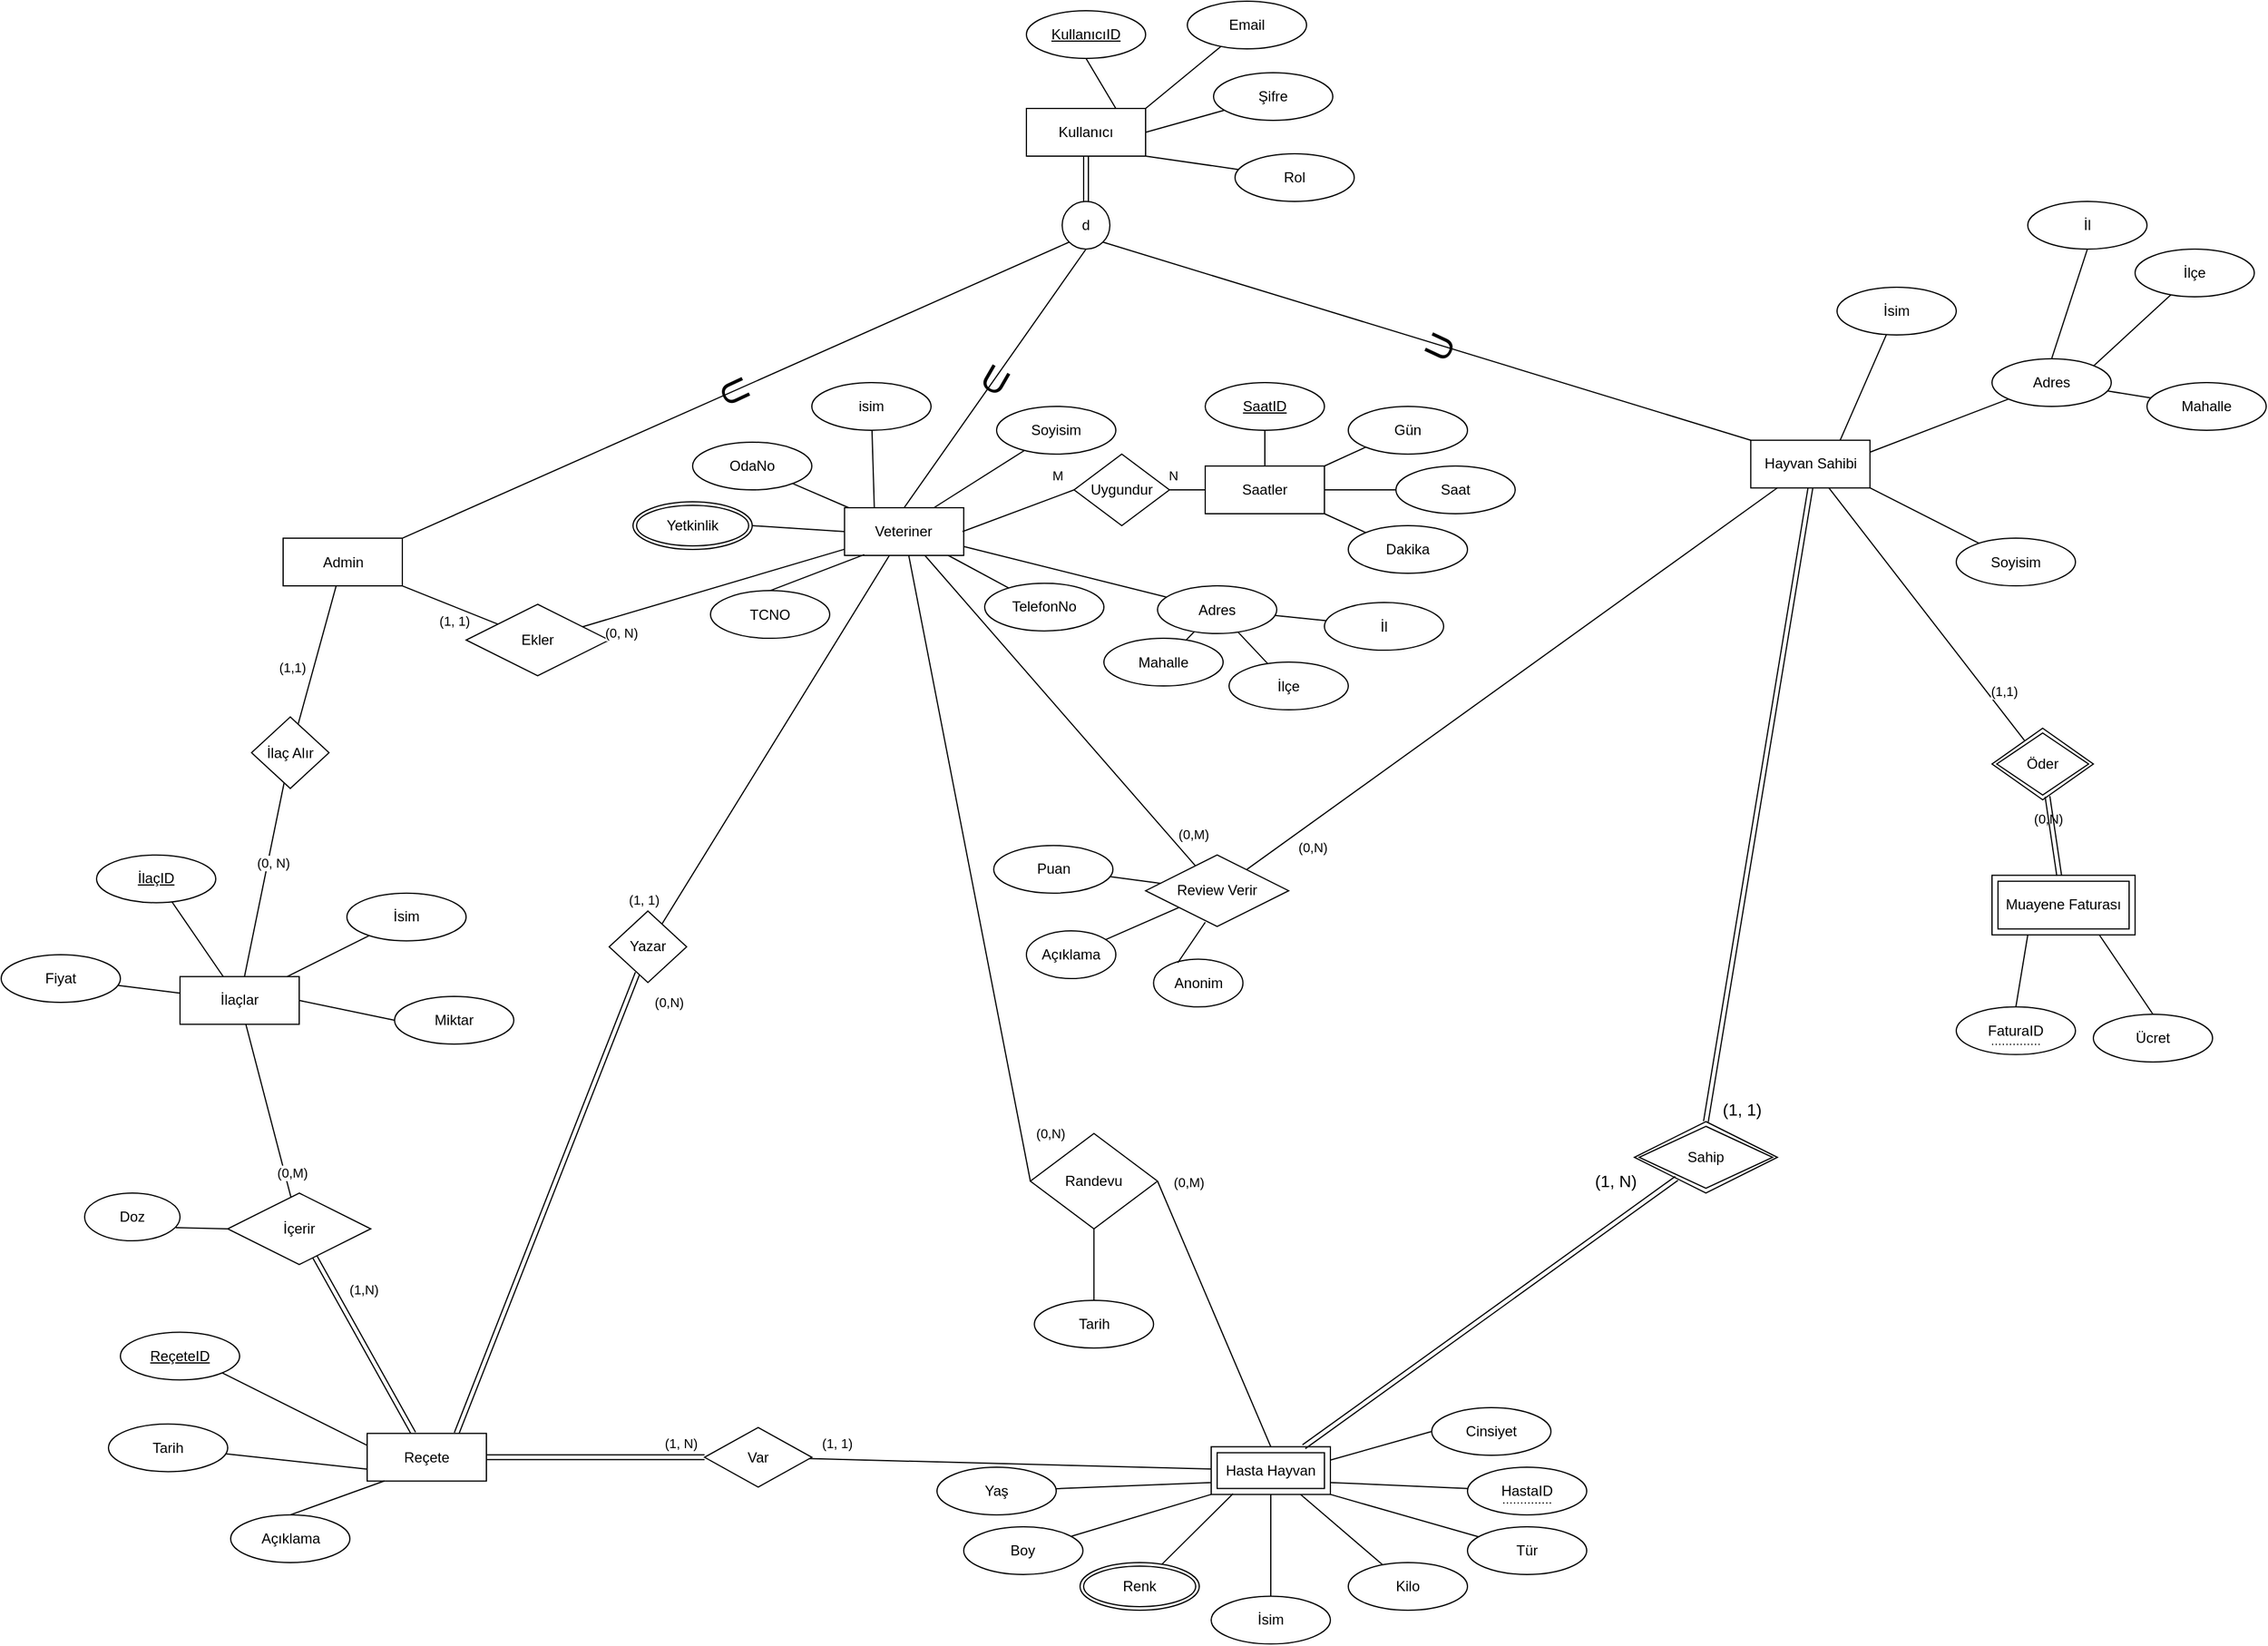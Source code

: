 <mxfile version="24.7.5">
  <diagram name="Page-1" id="fZKm7Af-g2m0m1a-PwxX">
    <mxGraphModel dx="1914" dy="988" grid="1" gridSize="10" guides="1" tooltips="1" connect="1" arrows="1" fold="1" page="1" pageScale="1" pageWidth="827" pageHeight="1169" math="0" shadow="0">
      <root>
        <mxCell id="0" />
        <mxCell id="1" parent="0" />
        <mxCell id="nyG1XUAcQwxvFXvys1hA-1" value="Hayvan Sahibi" style="whiteSpace=wrap;html=1;align=center;" parent="1" vertex="1">
          <mxGeometry x="2067.64" y="958.36" width="100" height="40" as="geometry" />
        </mxCell>
        <mxCell id="nyG1XUAcQwxvFXvys1hA-2" value="İlaçlar&lt;span style=&quot;color: rgba(0, 0, 0, 0); font-family: monospace; font-size: 0px; text-align: start; text-wrap: nowrap;&quot;&gt;%3CmxGraphModel%3E%3Croot%3E%3CmxCell%20id%3D%220%22%2F%3E%3CmxCell%20id%3D%221%22%20parent%3D%220%22%2F%3E%3CmxCell%20id%3D%222%22%20value%3D%22Oda%22%20style%3D%22whiteSpace%3Dwrap%3Bhtml%3D1%3Balign%3Dcenter%3B%22%20vertex%3D%221%22%20parent%3D%221%22%3E%3CmxGeometry%20x%3D%22410%22%20y%3D%22320%22%20width%3D%22100%22%20height%3D%2240%22%20as%3D%22geometry%22%2F%3E%3C%2FmxCell%3E%3C%2Froot%3E%3C%2FmxGraphModel%3E&lt;/span&gt;" style="whiteSpace=wrap;html=1;align=center;" parent="1" vertex="1">
          <mxGeometry x="750" y="1408.36" width="100" height="40" as="geometry" />
        </mxCell>
        <mxCell id="nyG1XUAcQwxvFXvys1hA-3" value="Veteriner" style="whiteSpace=wrap;html=1;align=center;" parent="1" vertex="1">
          <mxGeometry x="1307.41" y="1015" width="100" height="40" as="geometry" />
        </mxCell>
        <mxCell id="nyG1XUAcQwxvFXvys1hA-4" value="Hasta Hayvan" style="shape=ext;margin=3;double=1;whiteSpace=wrap;html=1;align=center;" parent="1" vertex="1">
          <mxGeometry x="1615" y="1802.83" width="100" height="40" as="geometry" />
        </mxCell>
        <mxCell id="nyG1XUAcQwxvFXvys1hA-5" value="İsim" style="ellipse;whiteSpace=wrap;html=1;align=center;" parent="1" vertex="1">
          <mxGeometry x="2140" y="830" width="100" height="40" as="geometry" />
        </mxCell>
        <mxCell id="nyG1XUAcQwxvFXvys1hA-6" value="İsim" style="ellipse;whiteSpace=wrap;html=1;align=center;" parent="1" vertex="1">
          <mxGeometry x="1615" y="1928.28" width="100" height="40" as="geometry" />
        </mxCell>
        <mxCell id="nyG1XUAcQwxvFXvys1hA-7" value="Adres" style="ellipse;whiteSpace=wrap;html=1;align=center;" parent="1" vertex="1">
          <mxGeometry x="2270" y="890" width="100" height="40" as="geometry" />
        </mxCell>
        <mxCell id="nyG1XUAcQwxvFXvys1hA-8" value="İlçe" style="ellipse;whiteSpace=wrap;html=1;align=center;" parent="1" vertex="1">
          <mxGeometry x="2390" y="798" width="100" height="40" as="geometry" />
        </mxCell>
        <mxCell id="nyG1XUAcQwxvFXvys1hA-9" value="Mahalle" style="ellipse;whiteSpace=wrap;html=1;align=center;" parent="1" vertex="1">
          <mxGeometry x="2400" y="910" width="100" height="40" as="geometry" />
        </mxCell>
        <mxCell id="nyG1XUAcQwxvFXvys1hA-10" value="Tarih" style="ellipse;whiteSpace=wrap;html=1;align=center;" parent="1" vertex="1">
          <mxGeometry x="1466.66" y="1680" width="100" height="40" as="geometry" />
        </mxCell>
        <mxCell id="nyG1XUAcQwxvFXvys1hA-11" value="" style="endArrow=none;html=1;rounded=0;entryX=1;entryY=0.75;entryDx=0;entryDy=0;" parent="1" source="nyG1XUAcQwxvFXvys1hA-33" target="nyG1XUAcQwxvFXvys1hA-4" edge="1">
          <mxGeometry relative="1" as="geometry">
            <mxPoint x="1915" y="1712.83" as="sourcePoint" />
            <mxPoint x="2075" y="1712.83" as="targetPoint" />
          </mxGeometry>
        </mxCell>
        <mxCell id="nyG1XUAcQwxvFXvys1hA-12" value="" style="endArrow=none;html=1;rounded=0;exitX=0.5;exitY=1;exitDx=0;exitDy=0;" parent="1" source="nyG1XUAcQwxvFXvys1hA-4" target="nyG1XUAcQwxvFXvys1hA-6" edge="1">
          <mxGeometry relative="1" as="geometry">
            <mxPoint x="1925" y="1722.83" as="sourcePoint" />
            <mxPoint x="2085" y="1722.83" as="targetPoint" />
          </mxGeometry>
        </mxCell>
        <mxCell id="nyG1XUAcQwxvFXvys1hA-13" value="" style="endArrow=none;html=1;rounded=0;exitX=1;exitY=0;exitDx=0;exitDy=0;" parent="1" source="nyG1XUAcQwxvFXvys1hA-7" target="nyG1XUAcQwxvFXvys1hA-8" edge="1">
          <mxGeometry relative="1" as="geometry">
            <mxPoint x="1715" y="833.36" as="sourcePoint" />
            <mxPoint x="1875" y="833.36" as="targetPoint" />
          </mxGeometry>
        </mxCell>
        <mxCell id="nyG1XUAcQwxvFXvys1hA-14" value="" style="endArrow=none;html=1;rounded=0;" parent="1" source="nyG1XUAcQwxvFXvys1hA-7" target="nyG1XUAcQwxvFXvys1hA-9" edge="1">
          <mxGeometry relative="1" as="geometry">
            <mxPoint x="1611" y="967.36" as="sourcePoint" />
            <mxPoint x="1885" y="843.36" as="targetPoint" />
          </mxGeometry>
        </mxCell>
        <mxCell id="nyG1XUAcQwxvFXvys1hA-15" value="" style="endArrow=none;html=1;rounded=0;exitX=1;exitY=0.25;exitDx=0;exitDy=0;" parent="1" source="nyG1XUAcQwxvFXvys1hA-1" target="nyG1XUAcQwxvFXvys1hA-7" edge="1">
          <mxGeometry relative="1" as="geometry">
            <mxPoint x="1810" y="928.36" as="sourcePoint" />
            <mxPoint x="1970" y="928.36" as="targetPoint" />
          </mxGeometry>
        </mxCell>
        <mxCell id="nyG1XUAcQwxvFXvys1hA-16" value="" style="endArrow=none;html=1;rounded=0;shape=link;" parent="1" source="nyG1XUAcQwxvFXvys1hA-129" target="nyG1XUAcQwxvFXvys1hA-133" edge="1">
          <mxGeometry relative="1" as="geometry">
            <mxPoint x="949.793" y="1811.72" as="sourcePoint" />
            <mxPoint x="881.714" y="1680.646" as="targetPoint" />
          </mxGeometry>
        </mxCell>
        <mxCell id="nyG1XUAcQwxvFXvys1hA-17" value="(1,N)" style="edgeLabel;html=1;align=center;verticalAlign=middle;resizable=0;points=[];" parent="nyG1XUAcQwxvFXvys1hA-16" vertex="1" connectable="0">
          <mxGeometry x="0.035" y="-3" relative="1" as="geometry">
            <mxPoint x="-2" y="-43" as="offset" />
          </mxGeometry>
        </mxCell>
        <mxCell id="nyG1XUAcQwxvFXvys1hA-18" value="" style="endArrow=none;html=1;rounded=0;entryX=0.5;entryY=1;entryDx=0;entryDy=0;" parent="1" source="nyG1XUAcQwxvFXvys1hA-10" target="nyG1XUAcQwxvFXvys1hA-154" edge="1">
          <mxGeometry relative="1" as="geometry">
            <mxPoint x="1267.41" y="1770" as="sourcePoint" />
            <mxPoint x="1485" y="1650" as="targetPoint" />
          </mxGeometry>
        </mxCell>
        <mxCell id="nyG1XUAcQwxvFXvys1hA-19" value="isim" style="ellipse;whiteSpace=wrap;html=1;align=center;" parent="1" vertex="1">
          <mxGeometry x="1280.0" y="910" width="100" height="40" as="geometry" />
        </mxCell>
        <mxCell id="nyG1XUAcQwxvFXvys1hA-20" value="" style="endArrow=none;html=1;rounded=0;exitX=0.25;exitY=0;exitDx=0;exitDy=0;" parent="1" source="nyG1XUAcQwxvFXvys1hA-3" target="nyG1XUAcQwxvFXvys1hA-19" edge="1">
          <mxGeometry relative="1" as="geometry">
            <mxPoint x="1467.41" y="977" as="sourcePoint" />
            <mxPoint x="1507.41" y="965" as="targetPoint" />
          </mxGeometry>
        </mxCell>
        <mxCell id="nyG1XUAcQwxvFXvys1hA-21" value="" style="endArrow=none;html=1;rounded=0;exitX=0.75;exitY=0;exitDx=0;exitDy=0;" parent="1" source="nyG1XUAcQwxvFXvys1hA-1" target="nyG1XUAcQwxvFXvys1hA-5" edge="1">
          <mxGeometry relative="1" as="geometry">
            <mxPoint x="2207.64" y="1098.36" as="sourcePoint" />
            <mxPoint x="2367.64" y="1098.36" as="targetPoint" />
          </mxGeometry>
        </mxCell>
        <mxCell id="nyG1XUAcQwxvFXvys1hA-22" value="" style="endArrow=none;html=1;rounded=0;shape=link;entryX=0.5;entryY=1;entryDx=0;entryDy=0;exitX=0.5;exitY=0;exitDx=0;exitDy=0;" parent="1" source="nyG1XUAcQwxvFXvys1hA-24" target="nyG1XUAcQwxvFXvys1hA-1" edge="1">
          <mxGeometry relative="1" as="geometry">
            <mxPoint x="1615" y="2393.36" as="sourcePoint" />
            <mxPoint x="2603.856" y="1391.72" as="targetPoint" />
          </mxGeometry>
        </mxCell>
        <mxCell id="nyG1XUAcQwxvFXvys1hA-23" value="&lt;span style=&quot;font-size: 14px;&quot;&gt;(1, N)&lt;/span&gt;" style="edgeLabel;html=1;align=center;verticalAlign=middle;resizable=0;points=[];" parent="nyG1XUAcQwxvFXvys1hA-22" connectable="0" vertex="1">
          <mxGeometry x="-0.072" y="-3" relative="1" as="geometry">
            <mxPoint x="-120" y="296" as="offset" />
          </mxGeometry>
        </mxCell>
        <mxCell id="nyG1XUAcQwxvFXvys1hA-24" value="Sahip" style="shape=rhombus;double=1;perimeter=rhombusPerimeter;whiteSpace=wrap;html=1;align=center;" parent="1" vertex="1">
          <mxGeometry x="1970" y="1530" width="120" height="60" as="geometry" />
        </mxCell>
        <mxCell id="nyG1XUAcQwxvFXvys1hA-25" value="&lt;span&gt;İlaçID&lt;/span&gt;" style="ellipse;whiteSpace=wrap;html=1;align=center;fontStyle=4" parent="1" vertex="1">
          <mxGeometry x="680" y="1306.36" width="100" height="40" as="geometry" />
        </mxCell>
        <mxCell id="nyG1XUAcQwxvFXvys1hA-26" value="" style="endArrow=none;html=1;rounded=0;" parent="1" source="nyG1XUAcQwxvFXvys1hA-2" target="nyG1XUAcQwxvFXvys1hA-25" edge="1">
          <mxGeometry relative="1" as="geometry">
            <mxPoint x="180" y="1398.36" as="sourcePoint" />
            <mxPoint x="340" y="1398.36" as="targetPoint" />
          </mxGeometry>
        </mxCell>
        <mxCell id="nyG1XUAcQwxvFXvys1hA-27" value="İsim" style="ellipse;whiteSpace=wrap;html=1;align=center;" parent="1" vertex="1">
          <mxGeometry x="890" y="1338.36" width="100" height="40" as="geometry" />
        </mxCell>
        <mxCell id="nyG1XUAcQwxvFXvys1hA-28" value="" style="endArrow=none;html=1;rounded=0;" parent="1" source="nyG1XUAcQwxvFXvys1hA-2" target="nyG1XUAcQwxvFXvys1hA-27" edge="1">
          <mxGeometry relative="1" as="geometry">
            <mxPoint x="180" y="1398.36" as="sourcePoint" />
            <mxPoint x="340" y="1398.36" as="targetPoint" />
          </mxGeometry>
        </mxCell>
        <mxCell id="nyG1XUAcQwxvFXvys1hA-29" value="" style="endArrow=none;html=1;rounded=0;" parent="1" source="nyG1XUAcQwxvFXvys1hA-30" target="nyG1XUAcQwxvFXvys1hA-2" edge="1">
          <mxGeometry relative="1" as="geometry">
            <mxPoint x="670" y="1388.36" as="sourcePoint" />
            <mxPoint x="350" y="1408.36" as="targetPoint" />
          </mxGeometry>
        </mxCell>
        <mxCell id="nyG1XUAcQwxvFXvys1hA-30" value="Fiyat" style="ellipse;whiteSpace=wrap;html=1;align=center;" parent="1" vertex="1">
          <mxGeometry x="600" y="1390" width="100" height="40" as="geometry" />
        </mxCell>
        <mxCell id="nyG1XUAcQwxvFXvys1hA-31" value="" style="endArrow=none;html=1;rounded=0;exitX=0;exitY=0.25;exitDx=0;exitDy=0;entryX=1;entryY=1;entryDx=0;entryDy=0;" parent="1" source="nyG1XUAcQwxvFXvys1hA-129" target="nyG1XUAcQwxvFXvys1hA-130" edge="1">
          <mxGeometry relative="1" as="geometry">
            <mxPoint x="921.905" y="1811.72" as="sourcePoint" />
            <mxPoint x="791.019" y="1742.406" as="targetPoint" />
          </mxGeometry>
        </mxCell>
        <mxCell id="nyG1XUAcQwxvFXvys1hA-32" value="" style="group" parent="1" vertex="1" connectable="0">
          <mxGeometry x="1830" y="1820" width="100" height="40" as="geometry" />
        </mxCell>
        <mxCell id="nyG1XUAcQwxvFXvys1hA-33" value="HastaID" style="ellipse;whiteSpace=wrap;html=1;align=center;" parent="nyG1XUAcQwxvFXvys1hA-32" vertex="1">
          <mxGeometry width="100" height="40" as="geometry" />
        </mxCell>
        <mxCell id="nyG1XUAcQwxvFXvys1hA-34" value="" style="endArrow=none;html=1;rounded=0;dashed=1;dashPattern=1 2;" parent="nyG1XUAcQwxvFXvys1hA-32" edge="1">
          <mxGeometry relative="1" as="geometry">
            <mxPoint x="30" y="30" as="sourcePoint" />
            <mxPoint x="70" y="30" as="targetPoint" />
          </mxGeometry>
        </mxCell>
        <mxCell id="nyG1XUAcQwxvFXvys1hA-35" value="" style="resizable=0;html=1;whiteSpace=wrap;align=right;verticalAlign=bottom;" parent="nyG1XUAcQwxvFXvys1hA-34" connectable="0" vertex="1">
          <mxGeometry x="1" relative="1" as="geometry" />
        </mxCell>
        <mxCell id="nyG1XUAcQwxvFXvys1hA-36" value="&lt;div&gt;&lt;br/&gt;&lt;/div&gt;" style="endArrow=none;html=1;rounded=0;entryX=1;entryY=0.5;entryDx=0;entryDy=0;exitX=0.5;exitY=0;exitDx=0;exitDy=0;" parent="1" source="nyG1XUAcQwxvFXvys1hA-4" target="nyG1XUAcQwxvFXvys1hA-154" edge="1">
          <mxGeometry x="0.944" y="-20" relative="1" as="geometry">
            <mxPoint x="1900" y="1460" as="sourcePoint" />
            <mxPoint x="1924.788" y="1363.798" as="targetPoint" />
            <mxPoint as="offset" />
          </mxGeometry>
        </mxCell>
        <mxCell id="nyG1XUAcQwxvFXvys1hA-37" value="(0,M)" style="edgeLabel;html=1;align=center;verticalAlign=middle;resizable=0;points=[];" parent="nyG1XUAcQwxvFXvys1hA-36" vertex="1" connectable="0">
          <mxGeometry x="0.913" y="4" relative="1" as="geometry">
            <mxPoint x="25" y="-11" as="offset" />
          </mxGeometry>
        </mxCell>
        <mxCell id="nyG1XUAcQwxvFXvys1hA-38" value="Yaş" style="ellipse;whiteSpace=wrap;html=1;align=center;" parent="1" vertex="1">
          <mxGeometry x="1385" y="1820" width="100" height="40" as="geometry" />
        </mxCell>
        <mxCell id="nyG1XUAcQwxvFXvys1hA-39" value="Kilo" style="ellipse;whiteSpace=wrap;html=1;align=center;" parent="1" vertex="1">
          <mxGeometry x="1730" y="1900.0" width="100" height="40" as="geometry" />
        </mxCell>
        <mxCell id="nyG1XUAcQwxvFXvys1hA-40" value="Boy" style="ellipse;whiteSpace=wrap;html=1;align=center;" parent="1" vertex="1">
          <mxGeometry x="1407.41" y="1870.0" width="100" height="40" as="geometry" />
        </mxCell>
        <mxCell id="nyG1XUAcQwxvFXvys1hA-41" value="" style="endArrow=none;html=1;rounded=0;entryX=0.75;entryY=1;entryDx=0;entryDy=0;" parent="1" source="nyG1XUAcQwxvFXvys1hA-39" target="nyG1XUAcQwxvFXvys1hA-4" edge="1">
          <mxGeometry relative="1" as="geometry">
            <mxPoint x="1905" y="1392.83" as="sourcePoint" />
            <mxPoint x="2065" y="1392.83" as="targetPoint" />
          </mxGeometry>
        </mxCell>
        <mxCell id="nyG1XUAcQwxvFXvys1hA-42" value="" style="endArrow=none;html=1;rounded=0;entryX=0;entryY=1;entryDx=0;entryDy=0;" parent="1" source="nyG1XUAcQwxvFXvys1hA-40" target="nyG1XUAcQwxvFXvys1hA-4" edge="1">
          <mxGeometry relative="1" as="geometry">
            <mxPoint x="1522" y="1809.83" as="sourcePoint" />
            <mxPoint x="1625" y="1825.83" as="targetPoint" />
          </mxGeometry>
        </mxCell>
        <mxCell id="nyG1XUAcQwxvFXvys1hA-43" value="" style="endArrow=none;html=1;rounded=0;entryX=0;entryY=0.75;entryDx=0;entryDy=0;" parent="1" source="nyG1XUAcQwxvFXvys1hA-38" target="nyG1XUAcQwxvFXvys1hA-4" edge="1">
          <mxGeometry relative="1" as="geometry">
            <mxPoint x="1905" y="1392.83" as="sourcePoint" />
            <mxPoint x="2065" y="1392.83" as="targetPoint" />
          </mxGeometry>
        </mxCell>
        <mxCell id="nyG1XUAcQwxvFXvys1hA-44" value="" style="shape=link;html=1;rounded=0;" parent="1" source="nyG1XUAcQwxvFXvys1hA-4" target="nyG1XUAcQwxvFXvys1hA-24" edge="1">
          <mxGeometry relative="1" as="geometry">
            <mxPoint x="1030" y="2581.07" as="sourcePoint" />
            <mxPoint x="1150" y="2571.64" as="targetPoint" />
          </mxGeometry>
        </mxCell>
        <mxCell id="nyG1XUAcQwxvFXvys1hA-45" value="&lt;font style=&quot;font-size: 14px;&quot;&gt;(1, 1)&lt;/font&gt;" style="edgeLabel;html=1;align=center;verticalAlign=middle;resizable=0;points=[];" parent="nyG1XUAcQwxvFXvys1hA-44" connectable="0" vertex="1">
          <mxGeometry x="-0.035" y="3" relative="1" as="geometry">
            <mxPoint x="218" y="-172" as="offset" />
          </mxGeometry>
        </mxCell>
        <mxCell id="nyG1XUAcQwxvFXvys1hA-46" value="" style="endArrow=none;html=1;rounded=0;" parent="1" source="nyG1XUAcQwxvFXvys1hA-4" target="nyG1XUAcQwxvFXvys1hA-132" edge="1">
          <mxGeometry relative="1" as="geometry">
            <mxPoint x="1775" y="1691.64" as="sourcePoint" />
            <mxPoint x="1296.999" y="1813.141" as="targetPoint" />
          </mxGeometry>
        </mxCell>
        <mxCell id="nyG1XUAcQwxvFXvys1hA-47" value="(1, 1)" style="edgeLabel;html=1;align=center;verticalAlign=middle;resizable=0;points=[];" parent="nyG1XUAcQwxvFXvys1hA-46" vertex="1" connectable="0">
          <mxGeometry x="0.701" y="-3" relative="1" as="geometry">
            <mxPoint x="-28" y="-11" as="offset" />
          </mxGeometry>
        </mxCell>
        <mxCell id="nyG1XUAcQwxvFXvys1hA-48" value="" style="endArrow=none;html=1;rounded=0;shape=link;" parent="1" source="nyG1XUAcQwxvFXvys1hA-132" target="nyG1XUAcQwxvFXvys1hA-129" edge="1">
          <mxGeometry relative="1" as="geometry">
            <mxPoint x="1180.0" y="1811.64" as="sourcePoint" />
            <mxPoint x="1010" y="1828.134" as="targetPoint" />
          </mxGeometry>
        </mxCell>
        <mxCell id="nyG1XUAcQwxvFXvys1hA-49" value="(1, N)" style="edgeLabel;html=1;align=center;verticalAlign=middle;resizable=0;points=[];" parent="nyG1XUAcQwxvFXvys1hA-48" vertex="1" connectable="0">
          <mxGeometry x="-0.002" y="-1" relative="1" as="geometry">
            <mxPoint x="71" y="-11" as="offset" />
          </mxGeometry>
        </mxCell>
        <mxCell id="nyG1XUAcQwxvFXvys1hA-50" value="" style="endArrow=none;html=1;rounded=0;" parent="1" source="nyG1XUAcQwxvFXvys1hA-1" target="nyG1XUAcQwxvFXvys1hA-62" edge="1">
          <mxGeometry relative="1" as="geometry">
            <mxPoint x="1550" y="1128.36" as="sourcePoint" />
            <mxPoint x="2089.456" y="1120.835" as="targetPoint" />
          </mxGeometry>
        </mxCell>
        <mxCell id="nyG1XUAcQwxvFXvys1hA-51" value="(0,N)" style="edgeLabel;html=1;align=center;verticalAlign=middle;resizable=0;points=[];" parent="nyG1XUAcQwxvFXvys1hA-50" vertex="1" connectable="0">
          <mxGeometry x="0.204" y="-1" relative="1" as="geometry">
            <mxPoint x="86" y="149" as="offset" />
          </mxGeometry>
        </mxCell>
        <mxCell id="nyG1XUAcQwxvFXvys1hA-52" value="(0,N)" style="endArrow=none;html=1;rounded=0;shape=link;exitX=0.75;exitY=0;exitDx=0;exitDy=0;" parent="1" source="nyG1XUAcQwxvFXvys1hA-129" target="nyG1XUAcQwxvFXvys1hA-128" edge="1">
          <mxGeometry x="0.936" y="-33" relative="1" as="geometry">
            <mxPoint x="968.728" y="1811.72" as="sourcePoint" />
            <mxPoint x="1140.885" y="1417.245" as="targetPoint" />
            <mxPoint as="offset" />
          </mxGeometry>
        </mxCell>
        <mxCell id="nyG1XUAcQwxvFXvys1hA-53" value="" style="endArrow=none;html=1;rounded=0;" parent="1" source="nyG1XUAcQwxvFXvys1hA-128" target="nyG1XUAcQwxvFXvys1hA-3" edge="1">
          <mxGeometry relative="1" as="geometry">
            <mxPoint x="1160.94" y="1377.3" as="sourcePoint" />
            <mxPoint x="1872" y="1874.5" as="targetPoint" />
          </mxGeometry>
        </mxCell>
        <mxCell id="nyG1XUAcQwxvFXvys1hA-54" value="(1, 1)" style="edgeLabel;html=1;align=center;verticalAlign=middle;resizable=0;points=[];" parent="nyG1XUAcQwxvFXvys1hA-53" vertex="1" connectable="0">
          <mxGeometry x="-0.865" y="3" relative="1" as="geometry">
            <mxPoint x="-26" y="2" as="offset" />
          </mxGeometry>
        </mxCell>
        <mxCell id="nyG1XUAcQwxvFXvys1hA-55" value="Tarih" style="ellipse;whiteSpace=wrap;html=1;align=center;" parent="1" vertex="1">
          <mxGeometry x="690" y="1783.72" width="100" height="40" as="geometry" />
        </mxCell>
        <mxCell id="nyG1XUAcQwxvFXvys1hA-56" value="" style="endArrow=none;html=1;rounded=0;exitX=0;exitY=0.75;exitDx=0;exitDy=0;" parent="1" source="nyG1XUAcQwxvFXvys1hA-129" target="nyG1XUAcQwxvFXvys1hA-55" edge="1">
          <mxGeometry relative="1" as="geometry">
            <mxPoint x="910" y="1825.325" as="sourcePoint" />
            <mxPoint x="762" y="1734.72" as="targetPoint" />
          </mxGeometry>
        </mxCell>
        <mxCell id="nyG1XUAcQwxvFXvys1hA-57" value="(0,N)" style="endArrow=none;html=1;rounded=0;exitX=0;exitY=0.5;exitDx=0;exitDy=0;" parent="1" source="nyG1XUAcQwxvFXvys1hA-154" target="nyG1XUAcQwxvFXvys1hA-3" edge="1">
          <mxGeometry x="-0.865" y="-24" relative="1" as="geometry">
            <mxPoint x="1341.037" y="1420.576" as="sourcePoint" />
            <mxPoint x="1847" y="2240" as="targetPoint" />
            <mxPoint as="offset" />
          </mxGeometry>
        </mxCell>
        <mxCell id="nyG1XUAcQwxvFXvys1hA-58" value="" style="endArrow=none;html=1;rounded=0;" parent="1" source="nyG1XUAcQwxvFXvys1hA-133" target="nyG1XUAcQwxvFXvys1hA-2" edge="1">
          <mxGeometry relative="1" as="geometry">
            <mxPoint x="865.219" y="1637.141" as="sourcePoint" />
            <mxPoint x="1304" y="1776.36" as="targetPoint" />
          </mxGeometry>
        </mxCell>
        <mxCell id="nyG1XUAcQwxvFXvys1hA-59" value="(0,M)" style="edgeLabel;html=1;align=center;verticalAlign=middle;resizable=0;points=[];" parent="nyG1XUAcQwxvFXvys1hA-58" vertex="1" connectable="0">
          <mxGeometry x="-0.107" y="-3" relative="1" as="geometry">
            <mxPoint x="15" y="45" as="offset" />
          </mxGeometry>
        </mxCell>
        <mxCell id="nyG1XUAcQwxvFXvys1hA-60" value="Muayene Faturası" style="shape=ext;margin=3;double=1;whiteSpace=wrap;html=1;align=center;" parent="1" vertex="1">
          <mxGeometry x="2270" y="1323.36" width="120" height="50" as="geometry" />
        </mxCell>
        <mxCell id="nyG1XUAcQwxvFXvys1hA-61" value="Renk" style="ellipse;shape=doubleEllipse;margin=3;whiteSpace=wrap;html=1;align=center;" parent="1" vertex="1">
          <mxGeometry x="1505" y="1900.0" width="100" height="40" as="geometry" />
        </mxCell>
        <mxCell id="nyG1XUAcQwxvFXvys1hA-62" value="Öder" style="shape=rhombus;double=1;perimeter=rhombusPerimeter;whiteSpace=wrap;html=1;align=center;" parent="1" vertex="1">
          <mxGeometry x="2270" y="1200" width="85" height="60" as="geometry" />
        </mxCell>
        <mxCell id="nyG1XUAcQwxvFXvys1hA-63" value="" style="endArrow=none;html=1;rounded=0;exitX=0.183;exitY=0.986;exitDx=0;exitDy=0;exitPerimeter=0;" parent="1" source="nyG1XUAcQwxvFXvys1hA-4" target="nyG1XUAcQwxvFXvys1hA-61" edge="1">
          <mxGeometry relative="1" as="geometry">
            <mxPoint x="1613" y="1842.83" as="sourcePoint" />
            <mxPoint x="1535" y="1914.83" as="targetPoint" />
          </mxGeometry>
        </mxCell>
        <mxCell id="nyG1XUAcQwxvFXvys1hA-64" value="" style="endArrow=none;html=1;rounded=0;" parent="1" source="nyG1XUAcQwxvFXvys1hA-3" target="nyG1XUAcQwxvFXvys1hA-65" edge="1">
          <mxGeometry relative="1" as="geometry">
            <mxPoint x="1265.91" y="930" as="sourcePoint" />
            <mxPoint x="1380" y="950" as="targetPoint" />
          </mxGeometry>
        </mxCell>
        <mxCell id="nyG1XUAcQwxvFXvys1hA-65" value="OdaNo" style="ellipse;whiteSpace=wrap;html=1;align=center;" parent="1" vertex="1">
          <mxGeometry x="1180.0" y="960" width="100" height="40" as="geometry" />
        </mxCell>
        <mxCell id="nyG1XUAcQwxvFXvys1hA-66" style="edgeStyle=none;rounded=0;orthogonalLoop=1;jettySize=auto;html=1;exitX=0.5;exitY=0;exitDx=0;exitDy=0;" parent="1" source="nyG1XUAcQwxvFXvys1hA-55" target="nyG1XUAcQwxvFXvys1hA-55" edge="1">
          <mxGeometry relative="1" as="geometry" />
        </mxCell>
        <mxCell id="nyG1XUAcQwxvFXvys1hA-67" value="Review Verir" style="shape=rhombus;perimeter=rhombusPerimeter;whiteSpace=wrap;html=1;align=center;" parent="1" vertex="1">
          <mxGeometry x="1560" y="1306.36" width="120" height="60" as="geometry" />
        </mxCell>
        <mxCell id="nyG1XUAcQwxvFXvys1hA-68" value="(0,M)" style="endArrow=none;html=1;rounded=0;" parent="1" source="nyG1XUAcQwxvFXvys1hA-67" target="nyG1XUAcQwxvFXvys1hA-3" edge="1">
          <mxGeometry x="-0.882" y="-15" relative="1" as="geometry">
            <mxPoint x="1448" y="2200" as="sourcePoint" />
            <mxPoint x="1548" y="2160" as="targetPoint" />
            <Array as="points" />
            <mxPoint y="-1" as="offset" />
          </mxGeometry>
        </mxCell>
        <mxCell id="nyG1XUAcQwxvFXvys1hA-69" value="TelefonNo" style="ellipse;whiteSpace=wrap;html=1;align=center;" parent="1" vertex="1">
          <mxGeometry x="1425" y="1078.36" width="100" height="40" as="geometry" />
        </mxCell>
        <mxCell id="nyG1XUAcQwxvFXvys1hA-70" value="Soyisim" style="ellipse;whiteSpace=wrap;html=1;align=center;" parent="1" vertex="1">
          <mxGeometry x="1435.0" y="930" width="100" height="40" as="geometry" />
        </mxCell>
        <mxCell id="nyG1XUAcQwxvFXvys1hA-71" value="Adres" style="ellipse;whiteSpace=wrap;html=1;align=center;" parent="1" vertex="1">
          <mxGeometry x="1570" y="1080.55" width="100" height="40" as="geometry" />
        </mxCell>
        <mxCell id="nyG1XUAcQwxvFXvys1hA-72" value="İlçe" style="ellipse;whiteSpace=wrap;html=1;align=center;" parent="1" vertex="1">
          <mxGeometry x="1630" y="1144.55" width="100" height="40" as="geometry" />
        </mxCell>
        <mxCell id="nyG1XUAcQwxvFXvys1hA-73" style="edgeStyle=none;rounded=0;orthogonalLoop=1;jettySize=auto;html=1;exitX=0;exitY=0;exitDx=0;exitDy=0;" parent="1" source="nyG1XUAcQwxvFXvys1hA-74" target="nyG1XUAcQwxvFXvys1hA-74" edge="1">
          <mxGeometry relative="1" as="geometry" />
        </mxCell>
        <mxCell id="nyG1XUAcQwxvFXvys1hA-74" value="Puan" style="ellipse;whiteSpace=wrap;html=1;align=center;" parent="1" vertex="1">
          <mxGeometry x="1432.59" y="1298.36" width="100" height="40" as="geometry" />
        </mxCell>
        <mxCell id="nyG1XUAcQwxvFXvys1hA-75" value="" style="endArrow=none;html=1;rounded=0;" parent="1" source="nyG1XUAcQwxvFXvys1hA-74" target="nyG1XUAcQwxvFXvys1hA-67" edge="1">
          <mxGeometry relative="1" as="geometry">
            <mxPoint x="1530" y="1276.36" as="sourcePoint" />
            <mxPoint x="1700" y="1336.36" as="targetPoint" />
          </mxGeometry>
        </mxCell>
        <mxCell id="nyG1XUAcQwxvFXvys1hA-76" value="" style="endArrow=none;html=1;rounded=0;" parent="1" source="nyG1XUAcQwxvFXvys1hA-85" target="nyG1XUAcQwxvFXvys1hA-67" edge="1">
          <mxGeometry relative="1" as="geometry">
            <mxPoint x="1555" y="1290.36" as="sourcePoint" />
            <mxPoint x="1600" y="1331.36" as="targetPoint" />
          </mxGeometry>
        </mxCell>
        <mxCell id="nyG1XUAcQwxvFXvys1hA-77" value="Mahalle" style="ellipse;whiteSpace=wrap;html=1;align=center;" parent="1" vertex="1">
          <mxGeometry x="1525" y="1124.55" width="100" height="40" as="geometry" />
        </mxCell>
        <mxCell id="nyG1XUAcQwxvFXvys1hA-78" value="" style="endArrow=none;html=1;rounded=0;" parent="1" source="nyG1XUAcQwxvFXvys1hA-71" target="nyG1XUAcQwxvFXvys1hA-72" edge="1">
          <mxGeometry relative="1" as="geometry">
            <mxPoint x="2180" y="1465.55" as="sourcePoint" />
            <mxPoint x="2340" y="1465.55" as="targetPoint" />
          </mxGeometry>
        </mxCell>
        <mxCell id="nyG1XUAcQwxvFXvys1hA-79" value="" style="endArrow=none;html=1;rounded=0;" parent="1" source="nyG1XUAcQwxvFXvys1hA-71" target="nyG1XUAcQwxvFXvys1hA-77" edge="1">
          <mxGeometry relative="1" as="geometry">
            <mxPoint x="2076" y="1599.55" as="sourcePoint" />
            <mxPoint x="1672.43" y="1114.016" as="targetPoint" />
          </mxGeometry>
        </mxCell>
        <mxCell id="nyG1XUAcQwxvFXvys1hA-80" value="" style="endArrow=none;html=1;rounded=0;" parent="1" source="nyG1XUAcQwxvFXvys1hA-3" target="nyG1XUAcQwxvFXvys1hA-71" edge="1">
          <mxGeometry relative="1" as="geometry">
            <mxPoint x="1530" y="1350" as="sourcePoint" />
            <mxPoint x="1940" y="1276" as="targetPoint" />
          </mxGeometry>
        </mxCell>
        <mxCell id="nyG1XUAcQwxvFXvys1hA-81" value="" style="endArrow=none;html=1;rounded=0;entryX=0.5;entryY=0;entryDx=0;entryDy=0;exitX=0.166;exitY=0.983;exitDx=0;exitDy=0;exitPerimeter=0;" parent="1" source="nyG1XUAcQwxvFXvys1hA-3" target="nyG1XUAcQwxvFXvys1hA-131" edge="1">
          <mxGeometry relative="1" as="geometry">
            <mxPoint x="1381" y="1065" as="sourcePoint" />
            <mxPoint x="1495.439" y="1042.357" as="targetPoint" />
          </mxGeometry>
        </mxCell>
        <mxCell id="nyG1XUAcQwxvFXvys1hA-82" value="" style="endArrow=none;html=1;rounded=0;" parent="1" source="nyG1XUAcQwxvFXvys1hA-3" target="nyG1XUAcQwxvFXvys1hA-69" edge="1">
          <mxGeometry relative="1" as="geometry">
            <mxPoint x="1417" y="1050" as="sourcePoint" />
            <mxPoint x="1581" y="1065" as="targetPoint" />
          </mxGeometry>
        </mxCell>
        <mxCell id="nyG1XUAcQwxvFXvys1hA-83" value="(0,N)" style="endArrow=none;html=1;rounded=0;" parent="1" source="nyG1XUAcQwxvFXvys1hA-67" target="nyG1XUAcQwxvFXvys1hA-1" edge="1">
          <mxGeometry x="-0.796" y="-17" relative="1" as="geometry">
            <mxPoint x="1487" y="1953" as="sourcePoint" />
            <mxPoint x="1955" y="1665" as="targetPoint" />
            <Array as="points" />
            <mxPoint as="offset" />
          </mxGeometry>
        </mxCell>
        <mxCell id="nyG1XUAcQwxvFXvys1hA-84" value="" style="endArrow=none;html=1;rounded=0;exitX=0.75;exitY=0;exitDx=0;exitDy=0;" parent="1" source="nyG1XUAcQwxvFXvys1hA-3" target="nyG1XUAcQwxvFXvys1hA-70" edge="1">
          <mxGeometry relative="1" as="geometry">
            <mxPoint x="1417" y="1045" as="sourcePoint" />
            <mxPoint x="1490" y="1045" as="targetPoint" />
          </mxGeometry>
        </mxCell>
        <mxCell id="nyG1XUAcQwxvFXvys1hA-85" value="Açıklama" style="ellipse;whiteSpace=wrap;html=1;align=center;" parent="1" vertex="1">
          <mxGeometry x="1460" y="1370" width="75" height="40" as="geometry" />
        </mxCell>
        <mxCell id="nyG1XUAcQwxvFXvys1hA-86" value="" style="endArrow=none;html=1;rounded=0;exitX=0.25;exitY=1;exitDx=0;exitDy=0;entryX=0.5;entryY=0;entryDx=0;entryDy=0;" parent="1" source="nyG1XUAcQwxvFXvys1hA-60" target="nyG1XUAcQwxvFXvys1hA-120" edge="1">
          <mxGeometry relative="1" as="geometry">
            <mxPoint x="2130.2" y="1039.55" as="sourcePoint" />
            <mxPoint x="2032.2" y="1466.19" as="targetPoint" />
            <Array as="points" />
          </mxGeometry>
        </mxCell>
        <mxCell id="nyG1XUAcQwxvFXvys1hA-87" value="" style="shape=link;html=1;rounded=0;" parent="1" source="nyG1XUAcQwxvFXvys1hA-60" target="nyG1XUAcQwxvFXvys1hA-62" edge="1">
          <mxGeometry relative="1" as="geometry">
            <mxPoint x="2142.2" y="1064.55" as="sourcePoint" />
            <mxPoint x="2302.2" y="1064.55" as="targetPoint" />
          </mxGeometry>
        </mxCell>
        <mxCell id="nyG1XUAcQwxvFXvys1hA-88" value="(1,1)" style="edgeLabel;html=1;align=center;verticalAlign=middle;resizable=0;points=[];" parent="nyG1XUAcQwxvFXvys1hA-87" vertex="1" connectable="0">
          <mxGeometry x="0.025" y="-2" relative="1" as="geometry">
            <mxPoint x="-43" y="-120" as="offset" />
          </mxGeometry>
        </mxCell>
        <mxCell id="nyG1XUAcQwxvFXvys1hA-89" value="Soyisim" style="ellipse;whiteSpace=wrap;html=1;align=center;" parent="1" vertex="1">
          <mxGeometry x="2240" y="1040.55" width="100" height="40" as="geometry" />
        </mxCell>
        <mxCell id="nyG1XUAcQwxvFXvys1hA-90" value="" style="endArrow=none;html=1;rounded=0;exitX=1;exitY=1;exitDx=0;exitDy=0;" parent="1" source="nyG1XUAcQwxvFXvys1hA-1" target="nyG1XUAcQwxvFXvys1hA-89" edge="1">
          <mxGeometry relative="1" as="geometry">
            <mxPoint x="2139" y="1008.36" as="sourcePoint" />
            <mxPoint x="2207" y="1128.36" as="targetPoint" />
          </mxGeometry>
        </mxCell>
        <mxCell id="nyG1XUAcQwxvFXvys1hA-91" value="Admin" style="whiteSpace=wrap;html=1;align=center;" parent="1" vertex="1">
          <mxGeometry x="836.5" y="1040.55" width="100" height="40" as="geometry" />
        </mxCell>
        <mxCell id="nyG1XUAcQwxvFXvys1hA-92" value="İlaç Alır" style="shape=rhombus;perimeter=rhombusPerimeter;whiteSpace=wrap;html=1;align=center;" parent="1" vertex="1">
          <mxGeometry x="810" y="1190.55" width="65" height="60" as="geometry" />
        </mxCell>
        <mxCell id="nyG1XUAcQwxvFXvys1hA-93" value="&lt;div&gt;Ekler&lt;/div&gt;" style="shape=rhombus;perimeter=rhombusPerimeter;whiteSpace=wrap;html=1;align=center;" parent="1" vertex="1">
          <mxGeometry x="990.0" y="1096" width="120" height="60" as="geometry" />
        </mxCell>
        <mxCell id="nyG1XUAcQwxvFXvys1hA-94" value="" style="endArrow=none;html=1;rounded=0;" parent="1" source="nyG1XUAcQwxvFXvys1hA-2" target="nyG1XUAcQwxvFXvys1hA-92" edge="1">
          <mxGeometry relative="1" as="geometry">
            <mxPoint x="1515" y="1500" as="sourcePoint" />
            <mxPoint x="880" y="1280" as="targetPoint" />
          </mxGeometry>
        </mxCell>
        <mxCell id="nyG1XUAcQwxvFXvys1hA-95" value="(0, N)" style="edgeLabel;html=1;align=center;verticalAlign=middle;resizable=0;points=[];" parent="nyG1XUAcQwxvFXvys1hA-94" vertex="1" connectable="0">
          <mxGeometry x="0.267" y="-3" relative="1" as="geometry">
            <mxPoint y="7" as="offset" />
          </mxGeometry>
        </mxCell>
        <mxCell id="nyG1XUAcQwxvFXvys1hA-96" value="" style="endArrow=none;html=1;rounded=0;" parent="1" source="nyG1XUAcQwxvFXvys1hA-92" target="nyG1XUAcQwxvFXvys1hA-91" edge="1">
          <mxGeometry relative="1" as="geometry">
            <mxPoint x="760" y="1070.55" as="sourcePoint" />
            <mxPoint x="1340" y="1175.55" as="targetPoint" />
            <Array as="points" />
          </mxGeometry>
        </mxCell>
        <mxCell id="nyG1XUAcQwxvFXvys1hA-97" value="(1,1)" style="edgeLabel;html=1;align=center;verticalAlign=middle;resizable=0;points=[];" parent="nyG1XUAcQwxvFXvys1hA-96" vertex="1" connectable="0">
          <mxGeometry x="-0.015" y="3" relative="1" as="geometry">
            <mxPoint x="-18" y="10" as="offset" />
          </mxGeometry>
        </mxCell>
        <mxCell id="nyG1XUAcQwxvFXvys1hA-98" value="(1, 1)" style="endArrow=none;html=1;rounded=0;" parent="1" source="nyG1XUAcQwxvFXvys1hA-93" target="nyG1XUAcQwxvFXvys1hA-91" edge="1">
          <mxGeometry x="-0.19" y="11" relative="1" as="geometry">
            <mxPoint x="1515" y="1295.55" as="sourcePoint" />
            <mxPoint x="1609" y="1220.55" as="targetPoint" />
            <mxPoint as="offset" />
          </mxGeometry>
        </mxCell>
        <mxCell id="nyG1XUAcQwxvFXvys1hA-99" value="(0, N)" style="endArrow=none;html=1;rounded=0;" parent="1" source="nyG1XUAcQwxvFXvys1hA-93" target="nyG1XUAcQwxvFXvys1hA-3" edge="1">
          <mxGeometry x="-0.742" y="-14" relative="1" as="geometry">
            <mxPoint x="2115" y="1557" as="sourcePoint" />
            <mxPoint x="2016" y="1625" as="targetPoint" />
            <mxPoint as="offset" />
          </mxGeometry>
        </mxCell>
        <mxCell id="nyG1XUAcQwxvFXvys1hA-100" value="İl" style="ellipse;whiteSpace=wrap;html=1;align=center;" parent="1" vertex="1">
          <mxGeometry x="2300" y="758" width="100" height="40" as="geometry" />
        </mxCell>
        <mxCell id="nyG1XUAcQwxvFXvys1hA-101" value="" style="endArrow=none;html=1;rounded=0;entryX=0.5;entryY=1;entryDx=0;entryDy=0;exitX=0.5;exitY=0;exitDx=0;exitDy=0;" parent="1" source="nyG1XUAcQwxvFXvys1hA-7" target="nyG1XUAcQwxvFXvys1hA-100" edge="1">
          <mxGeometry relative="1" as="geometry">
            <mxPoint x="1891" y="1007.36" as="sourcePoint" />
            <mxPoint x="1854" y="1009.36" as="targetPoint" />
          </mxGeometry>
        </mxCell>
        <mxCell id="nyG1XUAcQwxvFXvys1hA-102" value="İl" style="ellipse;whiteSpace=wrap;html=1;align=center;" parent="1" vertex="1">
          <mxGeometry x="1710" y="1094.55" width="100" height="40" as="geometry" />
        </mxCell>
        <mxCell id="nyG1XUAcQwxvFXvys1hA-103" value="" style="endArrow=none;html=1;rounded=0;" parent="1" source="nyG1XUAcQwxvFXvys1hA-102" target="nyG1XUAcQwxvFXvys1hA-71" edge="1">
          <mxGeometry relative="1" as="geometry">
            <mxPoint x="1613" y="1129.55" as="sourcePoint" />
            <mxPoint x="1588" y="1155.55" as="targetPoint" />
          </mxGeometry>
        </mxCell>
        <mxCell id="nyG1XUAcQwxvFXvys1hA-104" value="&lt;div&gt;Ücret&lt;/div&gt;" style="ellipse;whiteSpace=wrap;html=1;align=center;" parent="1" vertex="1">
          <mxGeometry x="2355" y="1440" width="100" height="40" as="geometry" />
        </mxCell>
        <mxCell id="nyG1XUAcQwxvFXvys1hA-105" value="" style="endArrow=none;html=1;rounded=0;exitX=0.75;exitY=1;exitDx=0;exitDy=0;entryX=0.5;entryY=0;entryDx=0;entryDy=0;" parent="1" source="nyG1XUAcQwxvFXvys1hA-60" target="nyG1XUAcQwxvFXvys1hA-104" edge="1">
          <mxGeometry relative="1" as="geometry">
            <mxPoint x="2112.2" y="1064.55" as="sourcePoint" />
            <mxPoint x="2272.2" y="1064.55" as="targetPoint" />
          </mxGeometry>
        </mxCell>
        <mxCell id="nyG1XUAcQwxvFXvys1hA-106" value="Kullanıcı" style="whiteSpace=wrap;html=1;align=center;" parent="1" vertex="1">
          <mxGeometry x="1460" y="680" width="100" height="40" as="geometry" />
        </mxCell>
        <mxCell id="nyG1XUAcQwxvFXvys1hA-107" value="d" style="ellipse;whiteSpace=wrap;html=1;aspect=fixed;" parent="1" vertex="1">
          <mxGeometry x="1490.01" y="758" width="40" height="40" as="geometry" />
        </mxCell>
        <mxCell id="nyG1XUAcQwxvFXvys1hA-108" value="" style="endArrow=none;html=1;rounded=0;exitX=0;exitY=1;exitDx=0;exitDy=0;entryX=1;entryY=0;entryDx=0;entryDy=0;" parent="1" source="nyG1XUAcQwxvFXvys1hA-107" target="nyG1XUAcQwxvFXvys1hA-91" edge="1">
          <mxGeometry relative="1" as="geometry">
            <mxPoint x="1518.34" y="718" as="sourcePoint" />
            <mxPoint x="1450" y="828" as="targetPoint" />
          </mxGeometry>
        </mxCell>
        <mxCell id="nyG1XUAcQwxvFXvys1hA-109" value="U" style="edgeLabel;html=1;align=center;verticalAlign=middle;resizable=0;points=[];rotation=65;labelBackgroundColor=none;fontSize=30;" parent="nyG1XUAcQwxvFXvys1hA-108" vertex="1" connectable="0">
          <mxGeometry relative="1" as="geometry">
            <mxPoint as="offset" />
          </mxGeometry>
        </mxCell>
        <mxCell id="nyG1XUAcQwxvFXvys1hA-110" value="" style="endArrow=none;html=1;rounded=0;exitX=1;exitY=1;exitDx=0;exitDy=0;entryX=0;entryY=0;entryDx=0;entryDy=0;" parent="1" source="nyG1XUAcQwxvFXvys1hA-107" target="nyG1XUAcQwxvFXvys1hA-1" edge="1">
          <mxGeometry relative="1" as="geometry">
            <mxPoint x="1528.34" y="728" as="sourcePoint" />
            <mxPoint x="1570" y="828" as="targetPoint" />
          </mxGeometry>
        </mxCell>
        <mxCell id="nyG1XUAcQwxvFXvys1hA-111" value="U" style="edgeLabel;html=1;align=center;verticalAlign=middle;resizable=0;points=[];rotation=-65;labelBackgroundColor=none;fontSize=30;" parent="nyG1XUAcQwxvFXvys1hA-110" vertex="1" connectable="0">
          <mxGeometry relative="1" as="geometry">
            <mxPoint x="10" y="5" as="offset" />
          </mxGeometry>
        </mxCell>
        <mxCell id="nyG1XUAcQwxvFXvys1hA-112" value="" style="endArrow=none;html=1;rounded=0;entryX=1;entryY=0;entryDx=0;entryDy=0;" parent="1" source="nyG1XUAcQwxvFXvys1hA-113" target="nyG1XUAcQwxvFXvys1hA-106" edge="1">
          <mxGeometry relative="1" as="geometry">
            <mxPoint x="1651" y="780" as="sourcePoint" />
            <mxPoint x="1570" y="675" as="targetPoint" />
          </mxGeometry>
        </mxCell>
        <mxCell id="nyG1XUAcQwxvFXvys1hA-113" value="Email" style="ellipse;whiteSpace=wrap;html=1;align=center;" parent="1" vertex="1">
          <mxGeometry x="1595" y="590" width="100" height="40" as="geometry" />
        </mxCell>
        <mxCell id="nyG1XUAcQwxvFXvys1hA-114" value="Şifre" style="ellipse;whiteSpace=wrap;html=1;align=center;" parent="1" vertex="1">
          <mxGeometry x="1617" y="650" width="100" height="40" as="geometry" />
        </mxCell>
        <mxCell id="nyG1XUAcQwxvFXvys1hA-115" value="" style="endArrow=none;html=1;rounded=0;exitX=1;exitY=0.5;exitDx=0;exitDy=0;" parent="1" source="nyG1XUAcQwxvFXvys1hA-106" target="nyG1XUAcQwxvFXvys1hA-114" edge="1">
          <mxGeometry relative="1" as="geometry">
            <mxPoint x="1570.0" y="642" as="sourcePoint" />
            <mxPoint x="1867" y="681" as="targetPoint" />
          </mxGeometry>
        </mxCell>
        <mxCell id="nyG1XUAcQwxvFXvys1hA-116" value="" style="endArrow=none;html=1;rounded=0;exitX=0.5;exitY=1;exitDx=0;exitDy=0;entryX=0.5;entryY=0;entryDx=0;entryDy=0;" parent="1" source="nyG1XUAcQwxvFXvys1hA-107" target="nyG1XUAcQwxvFXvys1hA-3" edge="1">
          <mxGeometry relative="1" as="geometry">
            <mxPoint x="1510" y="840" as="sourcePoint" />
            <mxPoint x="1510" y="860" as="targetPoint" />
          </mxGeometry>
        </mxCell>
        <mxCell id="nyG1XUAcQwxvFXvys1hA-117" value="U" style="edgeLabel;html=1;align=center;verticalAlign=middle;resizable=0;points=[];rotation=30;labelBackgroundColor=none;fontSize=30;" parent="nyG1XUAcQwxvFXvys1hA-116" vertex="1" connectable="0">
          <mxGeometry relative="1" as="geometry">
            <mxPoint as="offset" />
          </mxGeometry>
        </mxCell>
        <mxCell id="nyG1XUAcQwxvFXvys1hA-118" value="" style="endArrow=none;html=1;rounded=0;shape=link;entryX=0.5;entryY=1;entryDx=0;entryDy=0;exitX=0.5;exitY=0;exitDx=0;exitDy=0;" parent="1" source="nyG1XUAcQwxvFXvys1hA-107" edge="1">
          <mxGeometry x="0.939" y="-14" relative="1" as="geometry">
            <mxPoint x="1600" y="760" as="sourcePoint" />
            <mxPoint x="1510" y="720" as="targetPoint" />
            <mxPoint as="offset" />
          </mxGeometry>
        </mxCell>
        <mxCell id="nyG1XUAcQwxvFXvys1hA-119" value="" style="group" parent="1" vertex="1" connectable="0">
          <mxGeometry x="2240" y="1433.81" width="100" height="46.19" as="geometry" />
        </mxCell>
        <mxCell id="nyG1XUAcQwxvFXvys1hA-120" value="" style="ellipse;whiteSpace=wrap;html=1;align=center;" parent="nyG1XUAcQwxvFXvys1hA-119" vertex="1">
          <mxGeometry width="100" height="40" as="geometry" />
        </mxCell>
        <mxCell id="nyG1XUAcQwxvFXvys1hA-121" value="FaturaID" style="group" parent="nyG1XUAcQwxvFXvys1hA-119" vertex="1" connectable="0">
          <mxGeometry y="6.19" width="100" height="40" as="geometry" />
        </mxCell>
        <mxCell id="nyG1XUAcQwxvFXvys1hA-122" value="" style="endArrow=none;html=1;rounded=0;dashed=1;dashPattern=1 2;" parent="nyG1XUAcQwxvFXvys1hA-121" edge="1">
          <mxGeometry relative="1" as="geometry">
            <mxPoint x="30.0" y="25.28" as="sourcePoint" />
            <mxPoint x="70" y="25.28" as="targetPoint" />
          </mxGeometry>
        </mxCell>
        <mxCell id="nyG1XUAcQwxvFXvys1hA-123" value="" style="resizable=0;html=1;whiteSpace=wrap;align=right;verticalAlign=bottom;" parent="nyG1XUAcQwxvFXvys1hA-122" connectable="0" vertex="1">
          <mxGeometry x="1" relative="1" as="geometry" />
        </mxCell>
        <mxCell id="nyG1XUAcQwxvFXvys1hA-124" value="Rol" style="ellipse;whiteSpace=wrap;html=1;align=center;" parent="1" vertex="1">
          <mxGeometry x="1635" y="718" width="100" height="40" as="geometry" />
        </mxCell>
        <mxCell id="nyG1XUAcQwxvFXvys1hA-125" value="" style="endArrow=none;html=1;rounded=0;exitX=1;exitY=1;exitDx=0;exitDy=0;" parent="1" source="nyG1XUAcQwxvFXvys1hA-106" target="nyG1XUAcQwxvFXvys1hA-124" edge="1">
          <mxGeometry relative="1" as="geometry">
            <mxPoint x="1580" y="758" as="sourcePoint" />
            <mxPoint x="1887" y="739" as="targetPoint" />
          </mxGeometry>
        </mxCell>
        <mxCell id="nyG1XUAcQwxvFXvys1hA-126" value="" style="endArrow=none;html=1;rounded=0;entryX=0.75;entryY=0;entryDx=0;entryDy=0;exitX=0.5;exitY=1;exitDx=0;exitDy=0;" parent="1" source="nyG1XUAcQwxvFXvys1hA-127" target="nyG1XUAcQwxvFXvys1hA-106" edge="1">
          <mxGeometry relative="1" as="geometry">
            <mxPoint x="1530" y="600.0" as="sourcePoint" />
            <mxPoint x="1490" y="860" as="targetPoint" />
          </mxGeometry>
        </mxCell>
        <mxCell id="nyG1XUAcQwxvFXvys1hA-127" value="KullanıcıID" style="ellipse;whiteSpace=wrap;html=1;align=center;fontStyle=4;" parent="1" vertex="1">
          <mxGeometry x="1460" y="598" width="100" height="40" as="geometry" />
        </mxCell>
        <mxCell id="nyG1XUAcQwxvFXvys1hA-128" value="Yazar" style="shape=rhombus;perimeter=rhombusPerimeter;whiteSpace=wrap;html=1;align=center;" parent="1" vertex="1">
          <mxGeometry x="1110" y="1353.36" width="65" height="60" as="geometry" />
        </mxCell>
        <mxCell id="nyG1XUAcQwxvFXvys1hA-129" value="Reçete" style="whiteSpace=wrap;html=1;align=center;" parent="1" vertex="1">
          <mxGeometry x="907" y="1791.64" width="100" height="40" as="geometry" />
        </mxCell>
        <mxCell id="nyG1XUAcQwxvFXvys1hA-130" value="ReçeteID" style="ellipse;whiteSpace=wrap;html=1;align=center;fontStyle=4;" parent="1" vertex="1">
          <mxGeometry x="700" y="1706.72" width="100" height="40" as="geometry" />
        </mxCell>
        <mxCell id="nyG1XUAcQwxvFXvys1hA-131" value="TCNO" style="ellipse;whiteSpace=wrap;html=1;align=center;" parent="1" vertex="1">
          <mxGeometry x="1195" y="1084.55" width="100" height="40" as="geometry" />
        </mxCell>
        <mxCell id="nyG1XUAcQwxvFXvys1hA-132" value="&lt;div&gt;Var&lt;/div&gt;" style="shape=rhombus;perimeter=rhombusPerimeter;whiteSpace=wrap;html=1;align=center;rotation=0;" parent="1" vertex="1">
          <mxGeometry x="1190" y="1786.64" width="90" height="50" as="geometry" />
        </mxCell>
        <mxCell id="nyG1XUAcQwxvFXvys1hA-133" value="İçerir" style="shape=rhombus;perimeter=rhombusPerimeter;whiteSpace=wrap;html=1;align=center;" parent="1" vertex="1">
          <mxGeometry x="790" y="1590" width="120" height="60" as="geometry" />
        </mxCell>
        <mxCell id="nyG1XUAcQwxvFXvys1hA-134" value="Miktar" style="ellipse;whiteSpace=wrap;html=1;align=center;" parent="1" vertex="1">
          <mxGeometry x="930" y="1425" width="100" height="40" as="geometry" />
        </mxCell>
        <mxCell id="nyG1XUAcQwxvFXvys1hA-135" value="" style="endArrow=none;html=1;rounded=0;entryX=0;entryY=0.5;entryDx=0;entryDy=0;exitX=1;exitY=0.5;exitDx=0;exitDy=0;" parent="1" source="nyG1XUAcQwxvFXvys1hA-2" target="nyG1XUAcQwxvFXvys1hA-134" edge="1">
          <mxGeometry relative="1" as="geometry">
            <mxPoint x="708" y="1426" as="sourcePoint" />
            <mxPoint x="760" y="1432" as="targetPoint" />
          </mxGeometry>
        </mxCell>
        <mxCell id="nyG1XUAcQwxvFXvys1hA-136" value="Tür" style="ellipse;whiteSpace=wrap;html=1;align=center;" parent="1" vertex="1">
          <mxGeometry x="1830" y="1870.0" width="100" height="40" as="geometry" />
        </mxCell>
        <mxCell id="nyG1XUAcQwxvFXvys1hA-137" value="" style="endArrow=none;html=1;rounded=0;entryX=1;entryY=1;entryDx=0;entryDy=0;" parent="1" source="nyG1XUAcQwxvFXvys1hA-136" target="nyG1XUAcQwxvFXvys1hA-4" edge="1">
          <mxGeometry relative="1" as="geometry">
            <mxPoint x="1915" y="1402.83" as="sourcePoint" />
            <mxPoint x="1725" y="1853" as="targetPoint" />
          </mxGeometry>
        </mxCell>
        <mxCell id="nyG1XUAcQwxvFXvys1hA-138" value="Uygundur" style="shape=rhombus;perimeter=rhombusPerimeter;whiteSpace=wrap;html=1;align=center;" parent="1" vertex="1">
          <mxGeometry x="1500" y="970" width="80" height="60" as="geometry" />
        </mxCell>
        <mxCell id="nyG1XUAcQwxvFXvys1hA-139" value="Saatler" style="whiteSpace=wrap;html=1;align=center;" parent="1" vertex="1">
          <mxGeometry x="1610" y="980" width="100" height="40" as="geometry" />
        </mxCell>
        <mxCell id="nyG1XUAcQwxvFXvys1hA-140" value="&lt;u&gt;SaatID&lt;/u&gt;" style="ellipse;whiteSpace=wrap;html=1;align=center;" parent="1" vertex="1">
          <mxGeometry x="1610" y="910" width="100" height="40" as="geometry" />
        </mxCell>
        <mxCell id="nyG1XUAcQwxvFXvys1hA-141" value="Saat" style="ellipse;whiteSpace=wrap;html=1;align=center;" parent="1" vertex="1">
          <mxGeometry x="1770" y="980" width="100" height="40" as="geometry" />
        </mxCell>
        <mxCell id="nyG1XUAcQwxvFXvys1hA-142" value="Gün" style="ellipse;whiteSpace=wrap;html=1;align=center;" parent="1" vertex="1">
          <mxGeometry x="1730" y="930" width="100" height="40" as="geometry" />
        </mxCell>
        <mxCell id="nyG1XUAcQwxvFXvys1hA-143" value="Dakika" style="ellipse;whiteSpace=wrap;html=1;align=center;" parent="1" vertex="1">
          <mxGeometry x="1730" y="1030" width="100" height="40" as="geometry" />
        </mxCell>
        <mxCell id="nyG1XUAcQwxvFXvys1hA-144" value="M" style="endArrow=none;html=1;rounded=0;exitX=1;exitY=0.5;exitDx=0;exitDy=0;entryX=0;entryY=0.5;entryDx=0;entryDy=0;" parent="1" target="nyG1XUAcQwxvFXvys1hA-138" edge="1">
          <mxGeometry x="0.812" y="16" relative="1" as="geometry">
            <mxPoint x="1406.41" y="1035" as="sourcePoint" />
            <mxPoint x="1479" y="1025" as="targetPoint" />
            <mxPoint as="offset" />
          </mxGeometry>
        </mxCell>
        <mxCell id="nyG1XUAcQwxvFXvys1hA-145" value="N" style="endArrow=none;html=1;rounded=0;exitX=1;exitY=0.5;exitDx=0;exitDy=0;entryX=0;entryY=0.5;entryDx=0;entryDy=0;" parent="1" source="nyG1XUAcQwxvFXvys1hA-138" target="nyG1XUAcQwxvFXvys1hA-139" edge="1">
          <mxGeometry x="-0.807" y="12" relative="1" as="geometry">
            <mxPoint x="1470" y="980" as="sourcePoint" />
            <mxPoint x="1630" y="980" as="targetPoint" />
            <mxPoint as="offset" />
          </mxGeometry>
        </mxCell>
        <mxCell id="nyG1XUAcQwxvFXvys1hA-146" value="" style="endArrow=none;html=1;rounded=0;entryX=0;entryY=1;entryDx=0;entryDy=0;exitX=1;exitY=0;exitDx=0;exitDy=0;" parent="1" source="nyG1XUAcQwxvFXvys1hA-139" target="nyG1XUAcQwxvFXvys1hA-142" edge="1">
          <mxGeometry relative="1" as="geometry">
            <mxPoint x="1710" y="970" as="sourcePoint" />
            <mxPoint x="1780" y="990" as="targetPoint" />
          </mxGeometry>
        </mxCell>
        <mxCell id="nyG1XUAcQwxvFXvys1hA-147" value="" style="endArrow=none;html=1;rounded=0;entryX=0;entryY=0;entryDx=0;entryDy=0;exitX=1;exitY=1;exitDx=0;exitDy=0;" parent="1" source="nyG1XUAcQwxvFXvys1hA-139" target="nyG1XUAcQwxvFXvys1hA-143" edge="1">
          <mxGeometry relative="1" as="geometry">
            <mxPoint x="1810" y="1010" as="sourcePoint" />
            <mxPoint x="1780" y="990" as="targetPoint" />
          </mxGeometry>
        </mxCell>
        <mxCell id="nyG1XUAcQwxvFXvys1hA-148" value="" style="endArrow=none;html=1;rounded=0;entryX=0;entryY=0.5;entryDx=0;entryDy=0;exitX=1;exitY=0.5;exitDx=0;exitDy=0;" parent="1" source="nyG1XUAcQwxvFXvys1hA-139" target="nyG1XUAcQwxvFXvys1hA-141" edge="1">
          <mxGeometry relative="1" as="geometry">
            <mxPoint x="1620" y="990" as="sourcePoint" />
            <mxPoint x="1780" y="990" as="targetPoint" />
          </mxGeometry>
        </mxCell>
        <mxCell id="nyG1XUAcQwxvFXvys1hA-149" value="" style="endArrow=none;html=1;rounded=0;entryX=0.5;entryY=1;entryDx=0;entryDy=0;exitX=0.5;exitY=0;exitDx=0;exitDy=0;" parent="1" source="nyG1XUAcQwxvFXvys1hA-139" target="nyG1XUAcQwxvFXvys1hA-140" edge="1">
          <mxGeometry relative="1" as="geometry">
            <mxPoint x="1620" y="990" as="sourcePoint" />
            <mxPoint x="1780" y="990" as="targetPoint" />
          </mxGeometry>
        </mxCell>
        <mxCell id="nyG1XUAcQwxvFXvys1hA-150" value="Cinsiyet" style="ellipse;whiteSpace=wrap;html=1;align=center;" parent="1" vertex="1">
          <mxGeometry x="1800" y="1770.0" width="100" height="40" as="geometry" />
        </mxCell>
        <mxCell id="nyG1XUAcQwxvFXvys1hA-151" value="" style="endArrow=none;html=1;rounded=0;entryX=1;entryY=0.25;entryDx=0;entryDy=0;exitX=0;exitY=0.5;exitDx=0;exitDy=0;" parent="1" source="nyG1XUAcQwxvFXvys1hA-150" edge="1">
          <mxGeometry relative="1" as="geometry">
            <mxPoint x="1804" y="1809.24" as="sourcePoint" />
            <mxPoint x="1715" y="1814.04" as="targetPoint" />
          </mxGeometry>
        </mxCell>
        <mxCell id="nyG1XUAcQwxvFXvys1hA-152" value="Yetkinlik" style="ellipse;shape=doubleEllipse;margin=3;whiteSpace=wrap;html=1;align=center;" parent="1" vertex="1">
          <mxGeometry x="1130" y="1010.0" width="100" height="40" as="geometry" />
        </mxCell>
        <mxCell id="nyG1XUAcQwxvFXvys1hA-153" value="" style="endArrow=none;html=1;rounded=0;exitX=0;exitY=0.5;exitDx=0;exitDy=0;entryX=1;entryY=0.5;entryDx=0;entryDy=0;" parent="1" source="nyG1XUAcQwxvFXvys1hA-3" target="nyG1XUAcQwxvFXvys1hA-152" edge="1">
          <mxGeometry relative="1" as="geometry">
            <mxPoint x="1291" y="1027.5" as="sourcePoint" />
            <mxPoint x="1250" y="1050" as="targetPoint" />
          </mxGeometry>
        </mxCell>
        <mxCell id="nyG1XUAcQwxvFXvys1hA-154" value="Randevu" style="shape=rhombus;perimeter=rhombusPerimeter;whiteSpace=wrap;html=1;align=center;" parent="1" vertex="1">
          <mxGeometry x="1463.33" y="1540" width="106.67" height="80" as="geometry" />
        </mxCell>
        <mxCell id="nyG1XUAcQwxvFXvys1hA-155" value="Anonim" style="ellipse;whiteSpace=wrap;html=1;align=center;" parent="1" vertex="1">
          <mxGeometry x="1566.66" y="1393.81" width="75" height="40" as="geometry" />
        </mxCell>
        <mxCell id="nyG1XUAcQwxvFXvys1hA-156" value="" style="endArrow=none;html=1;rounded=0;exitX=0.271;exitY=0.074;exitDx=0;exitDy=0;exitPerimeter=0;entryX=0.417;entryY=0.94;entryDx=0;entryDy=0;entryPerimeter=0;" parent="1" source="nyG1XUAcQwxvFXvys1hA-155" target="nyG1XUAcQwxvFXvys1hA-67" edge="1">
          <mxGeometry relative="1" as="geometry">
            <mxPoint x="1537" y="1387" as="sourcePoint" />
            <mxPoint x="1598" y="1360" as="targetPoint" />
          </mxGeometry>
        </mxCell>
        <mxCell id="qfr9062_HT4k6P2YwLTj-1" value="Açıklama" style="ellipse;whiteSpace=wrap;html=1;align=center;" vertex="1" parent="1">
          <mxGeometry x="792.5" y="1860.0" width="100" height="40" as="geometry" />
        </mxCell>
        <mxCell id="qfr9062_HT4k6P2YwLTj-2" value="" style="endArrow=none;html=1;rounded=0;exitX=0.145;exitY=0.997;exitDx=0;exitDy=0;entryX=0.5;entryY=0;entryDx=0;entryDy=0;exitPerimeter=0;" edge="1" parent="1" source="nyG1XUAcQwxvFXvys1hA-129" target="qfr9062_HT4k6P2YwLTj-1">
          <mxGeometry relative="1" as="geometry">
            <mxPoint x="929" y="1846.5" as="sourcePoint" />
            <mxPoint x="810" y="1833.5" as="targetPoint" />
          </mxGeometry>
        </mxCell>
        <mxCell id="qfr9062_HT4k6P2YwLTj-3" value="Doz" style="ellipse;whiteSpace=wrap;html=1;align=center;" vertex="1" parent="1">
          <mxGeometry x="670" y="1590" width="80" height="40" as="geometry" />
        </mxCell>
        <mxCell id="qfr9062_HT4k6P2YwLTj-5" value="" style="endArrow=none;html=1;rounded=0;exitX=0;exitY=0.5;exitDx=0;exitDy=0;entryX=0.956;entryY=0.725;entryDx=0;entryDy=0;entryPerimeter=0;" edge="1" parent="1" source="nyG1XUAcQwxvFXvys1hA-133" target="qfr9062_HT4k6P2YwLTj-3">
          <mxGeometry relative="1" as="geometry">
            <mxPoint x="861" y="1691" as="sourcePoint" />
            <mxPoint x="739" y="1630" as="targetPoint" />
          </mxGeometry>
        </mxCell>
      </root>
    </mxGraphModel>
  </diagram>
</mxfile>

